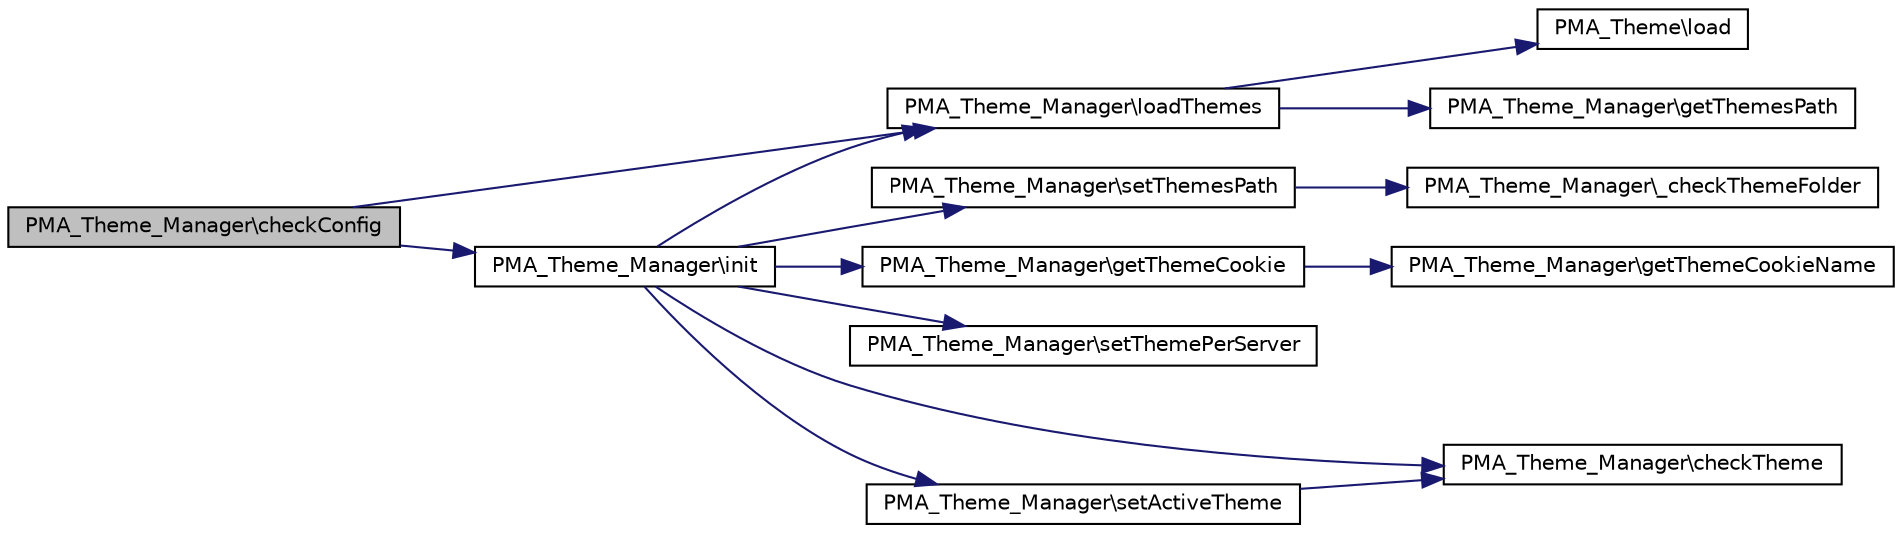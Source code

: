 digraph G
{
  edge [fontname="Helvetica",fontsize="10",labelfontname="Helvetica",labelfontsize="10"];
  node [fontname="Helvetica",fontsize="10",shape=record];
  rankdir="LR";
  Node1 [label="PMA_Theme_Manager\\checkConfig",height=0.2,width=0.4,color="black", fillcolor="grey75", style="filled" fontcolor="black"];
  Node1 -> Node2 [color="midnightblue",fontsize="10",style="solid",fontname="Helvetica"];
  Node2 [label="PMA_Theme_Manager\\init",height=0.2,width=0.4,color="black", fillcolor="white", style="filled",URL="$classPMA__Theme__Manager.html#a31eb9810fb0ad76e3530585be87b8352"];
  Node2 -> Node3 [color="midnightblue",fontsize="10",style="solid",fontname="Helvetica"];
  Node3 [label="PMA_Theme_Manager\\setThemesPath",height=0.2,width=0.4,color="black", fillcolor="white", style="filled",URL="$classPMA__Theme__Manager.html#ae32a7d22b02eea59e9d92a2a245f48d1",tooltip="sets path to folder containing the themes"];
  Node3 -> Node4 [color="midnightblue",fontsize="10",style="solid",fontname="Helvetica"];
  Node4 [label="PMA_Theme_Manager\\_checkThemeFolder",height=0.2,width=0.4,color="black", fillcolor="white", style="filled",URL="$classPMA__Theme__Manager.html#a75da0869aabf0acd89803b6e89d9ce96"];
  Node2 -> Node5 [color="midnightblue",fontsize="10",style="solid",fontname="Helvetica"];
  Node5 [label="PMA_Theme_Manager\\setThemePerServer",height=0.2,width=0.4,color="black", fillcolor="white", style="filled",URL="$classPMA__Theme__Manager.html#ae1df58479f4381c16e44f5cc83dbb296",tooltip="sets if there are different themes per server"];
  Node2 -> Node6 [color="midnightblue",fontsize="10",style="solid",fontname="Helvetica"];
  Node6 [label="PMA_Theme_Manager\\loadThemes",height=0.2,width=0.4,color="black", fillcolor="white", style="filled",URL="$classPMA__Theme__Manager.html#a16107103c4b5a251fec50d4d72b9746a",tooltip="read all themes"];
  Node6 -> Node7 [color="midnightblue",fontsize="10",style="solid",fontname="Helvetica"];
  Node7 [label="PMA_Theme_Manager\\getThemesPath",height=0.2,width=0.4,color="black", fillcolor="white", style="filled",URL="$classPMA__Theme__Manager.html#ad2130560a8d77ef076648dec51d0e075"];
  Node6 -> Node8 [color="midnightblue",fontsize="10",style="solid",fontname="Helvetica"];
  Node8 [label="PMA_Theme\\load",height=0.2,width=0.4,color="black", fillcolor="white", style="filled",URL="$classPMA__Theme.html#aac1ca9ca2a5d5d3f4a19209d915cb382",tooltip="returns theme object loaded from given folder or false if theme is invalid"];
  Node2 -> Node9 [color="midnightblue",fontsize="10",style="solid",fontname="Helvetica"];
  Node9 [label="PMA_Theme_Manager\\checkTheme",height=0.2,width=0.4,color="black", fillcolor="white", style="filled",URL="$classPMA__Theme__Manager.html#a241a53b5d86d3dc8b91c84f94c407483",tooltip="checks if given theme name is a known theme"];
  Node2 -> Node10 [color="midnightblue",fontsize="10",style="solid",fontname="Helvetica"];
  Node10 [label="PMA_Theme_Manager\\getThemeCookie",height=0.2,width=0.4,color="black", fillcolor="white", style="filled",URL="$classPMA__Theme__Manager.html#afb991115b0cedc5175ef7423010284fb",tooltip="returns name of theme stored in the cookie"];
  Node10 -> Node11 [color="midnightblue",fontsize="10",style="solid",fontname="Helvetica"];
  Node11 [label="PMA_Theme_Manager\\getThemeCookieName",height=0.2,width=0.4,color="black", fillcolor="white", style="filled",URL="$classPMA__Theme__Manager.html#a3aff8e8c5cd44a2807c819ea95f0f490"];
  Node2 -> Node12 [color="midnightblue",fontsize="10",style="solid",fontname="Helvetica"];
  Node12 [label="PMA_Theme_Manager\\setActiveTheme",height=0.2,width=0.4,color="black", fillcolor="white", style="filled",URL="$classPMA__Theme__Manager.html#a2c166246591d74723c90996107fdef80"];
  Node12 -> Node9 [color="midnightblue",fontsize="10",style="solid",fontname="Helvetica"];
  Node1 -> Node6 [color="midnightblue",fontsize="10",style="solid",fontname="Helvetica"];
}
